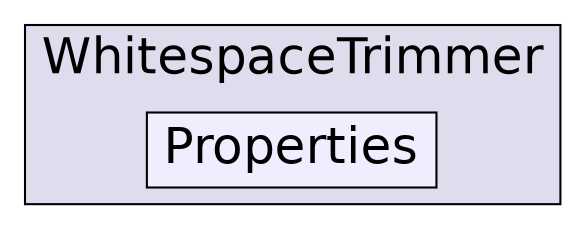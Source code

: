 digraph "C:/Users/nathanael/Documents/resizer/Plugins/WhitespaceTrimmer/Properties" {
  compound=true
  node [ fontsize="24", fontname="Helvetica"];
  edge [ labelfontsize="24", labelfontname="Helvetica"];
  subgraph clusterdir_0460de3f8955014450cdedf447d6ef89 {
    graph [ bgcolor="#ddddee", pencolor="black", label="WhitespaceTrimmer" fontname="Helvetica", fontsize="24", URL="dir_0460de3f8955014450cdedf447d6ef89.html"]
  dir_5057dfb91a5c9b969ba04de657cb5939 [shape=box, label="Properties", style="filled", fillcolor="#eeeeff", pencolor="black", URL="dir_5057dfb91a5c9b969ba04de657cb5939.html"];
  }
}

